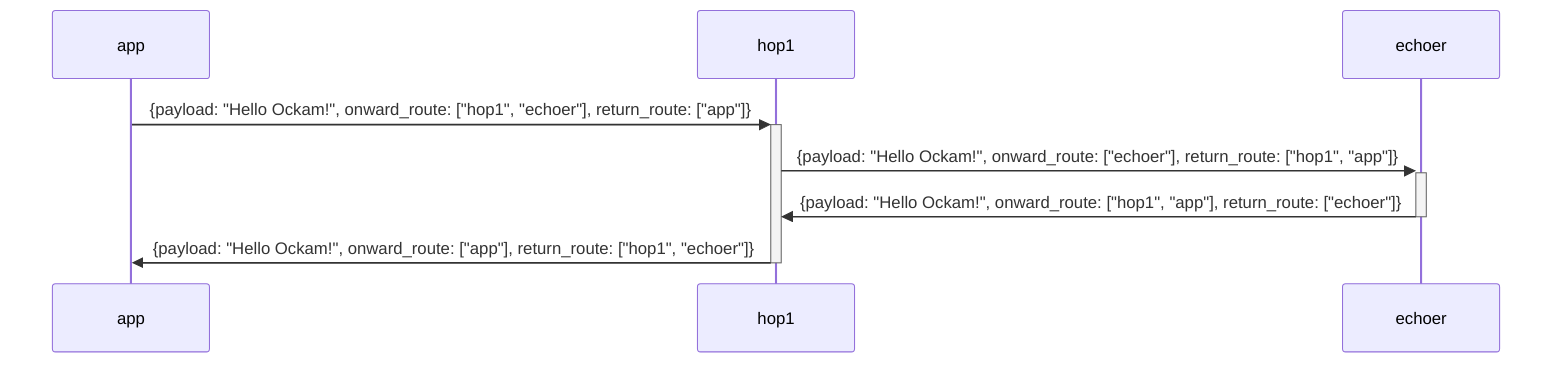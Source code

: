 sequenceDiagram
  app->>+hop1: {payload: "Hello Ockam!", onward_route: ["hop1", "echoer"], return_route: ["app"]}
  hop1->>+echoer: {payload: "Hello Ockam!", onward_route: ["echoer"], return_route: ["hop1", "app"]}
  echoer->>-hop1: {payload: "Hello Ockam!", onward_route: ["hop1", "app"], return_route: ["echoer"]}
  hop1->>-app: {payload: "Hello Ockam!", onward_route: ["app"], return_route: ["hop1", "echoer"]}